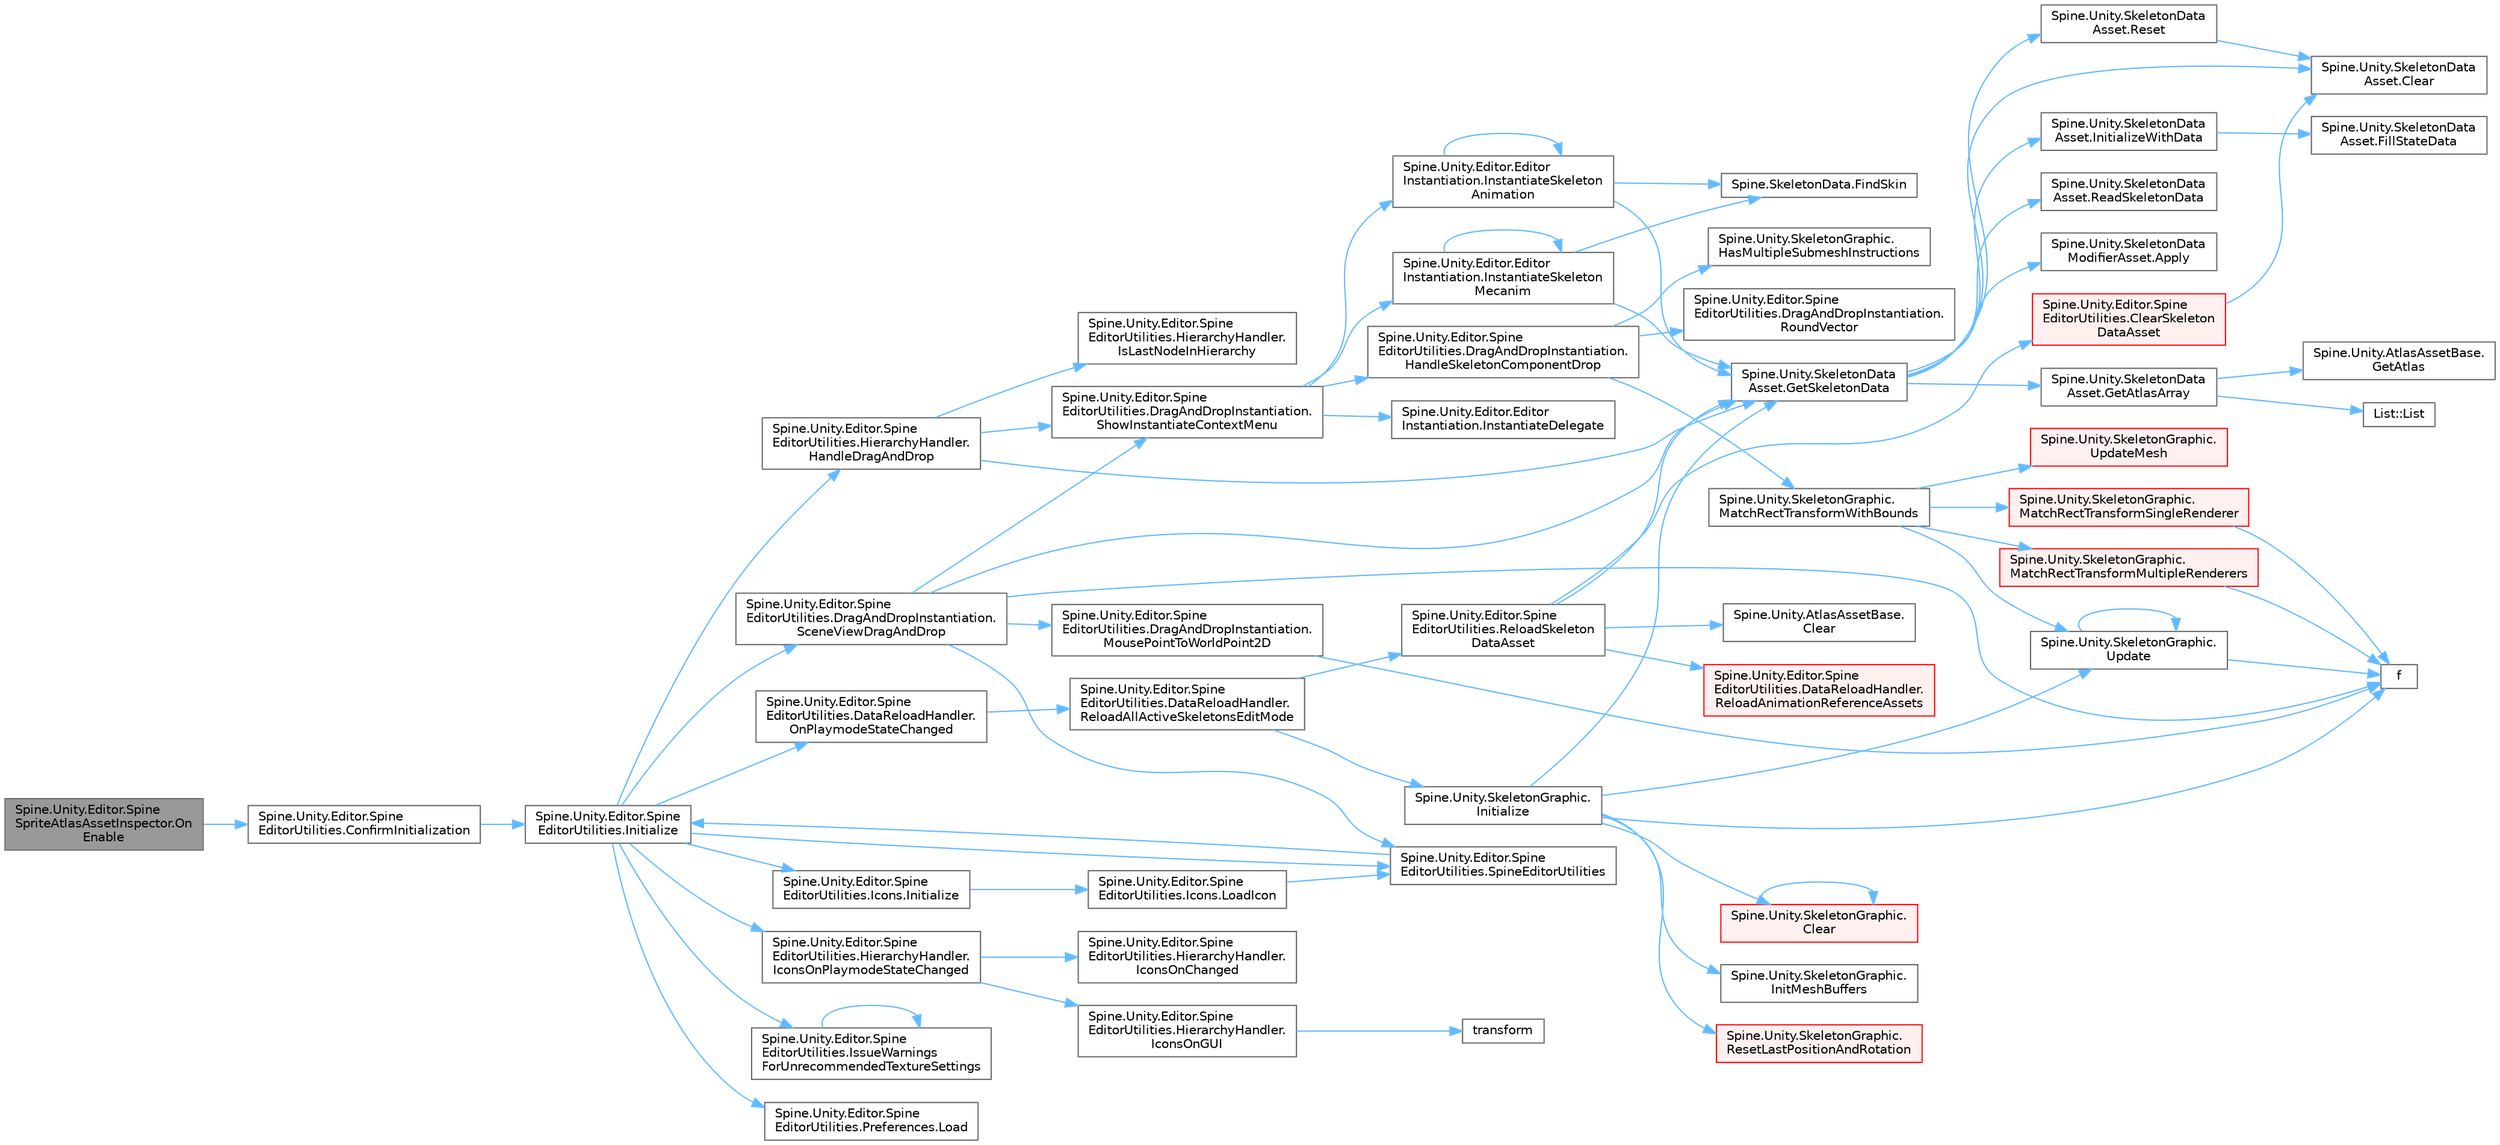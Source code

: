 digraph "Spine.Unity.Editor.SpineSpriteAtlasAssetInspector.OnEnable"
{
 // LATEX_PDF_SIZE
  bgcolor="transparent";
  edge [fontname=Helvetica,fontsize=10,labelfontname=Helvetica,labelfontsize=10];
  node [fontname=Helvetica,fontsize=10,shape=box,height=0.2,width=0.4];
  rankdir="LR";
  Node1 [id="Node000001",label="Spine.Unity.Editor.Spine\lSpriteAtlasAssetInspector.On\lEnable",height=0.2,width=0.4,color="gray40", fillcolor="grey60", style="filled", fontcolor="black",tooltip=" "];
  Node1 -> Node2 [id="edge1_Node000001_Node000002",color="steelblue1",style="solid",tooltip=" "];
  Node2 [id="Node000002",label="Spine.Unity.Editor.Spine\lEditorUtilities.ConfirmInitialization",height=0.2,width=0.4,color="grey40", fillcolor="white", style="filled",URL="$class_spine_1_1_unity_1_1_editor_1_1_spine_editor_utilities.html#a50138b04862241cbc785ba1e1b9b014f",tooltip=" "];
  Node2 -> Node3 [id="edge2_Node000002_Node000003",color="steelblue1",style="solid",tooltip=" "];
  Node3 [id="Node000003",label="Spine.Unity.Editor.Spine\lEditorUtilities.Initialize",height=0.2,width=0.4,color="grey40", fillcolor="white", style="filled",URL="$class_spine_1_1_unity_1_1_editor_1_1_spine_editor_utilities.html#abd76572f6dc50fd5b923f3360652e60c",tooltip=" "];
  Node3 -> Node4 [id="edge3_Node000003_Node000004",color="steelblue1",style="solid",tooltip=" "];
  Node4 [id="Node000004",label="Spine.Unity.Editor.Spine\lEditorUtilities.HierarchyHandler.\lHandleDragAndDrop",height=0.2,width=0.4,color="grey40", fillcolor="white", style="filled",URL="$class_spine_1_1_unity_1_1_editor_1_1_spine_editor_utilities_1_1_hierarchy_handler.html#a1a42f29b51e4dc47d487e5642ad6512d",tooltip=" "];
  Node4 -> Node5 [id="edge4_Node000004_Node000005",color="steelblue1",style="solid",tooltip=" "];
  Node5 [id="Node000005",label="Spine.Unity.SkeletonData\lAsset.GetSkeletonData",height=0.2,width=0.4,color="grey40", fillcolor="white", style="filled",URL="$class_spine_1_1_unity_1_1_skeleton_data_asset.html#a2b0df38bd74c1b464ed8543f72c7fd4e",tooltip="Loads, caches and returns the SkeletonData from the skeleton data file. Returns the cached SkeletonDa..."];
  Node5 -> Node6 [id="edge5_Node000005_Node000006",color="steelblue1",style="solid",tooltip=" "];
  Node6 [id="Node000006",label="Spine.Unity.SkeletonData\lModifierAsset.Apply",height=0.2,width=0.4,color="grey40", fillcolor="white", style="filled",URL="$class_spine_1_1_unity_1_1_skeleton_data_modifier_asset.html#a09f330e2137df124acf2ed48946312ba",tooltip=" "];
  Node5 -> Node7 [id="edge6_Node000005_Node000007",color="steelblue1",style="solid",tooltip=" "];
  Node7 [id="Node000007",label="Spine.Unity.SkeletonData\lAsset.Clear",height=0.2,width=0.4,color="grey40", fillcolor="white", style="filled",URL="$class_spine_1_1_unity_1_1_skeleton_data_asset.html#a0609f106c8b6f209cdcc696dc7ef5361",tooltip="Clears the loaded SkeletonData and AnimationStateData. Use this to force a reload for the next time G..."];
  Node5 -> Node8 [id="edge7_Node000005_Node000008",color="steelblue1",style="solid",tooltip=" "];
  Node8 [id="Node000008",label="Spine.Unity.SkeletonData\lAsset.GetAtlasArray",height=0.2,width=0.4,color="grey40", fillcolor="white", style="filled",URL="$class_spine_1_1_unity_1_1_skeleton_data_asset.html#a1dbef5f8199b8f1f1545a26a4161f023",tooltip=" "];
  Node8 -> Node9 [id="edge8_Node000008_Node000009",color="steelblue1",style="solid",tooltip=" "];
  Node9 [id="Node000009",label="Spine.Unity.AtlasAssetBase.\lGetAtlas",height=0.2,width=0.4,color="grey40", fillcolor="white", style="filled",URL="$class_spine_1_1_unity_1_1_atlas_asset_base.html#a640cc5ec1798bc8ea9304d49bf97a26e",tooltip=" "];
  Node8 -> Node10 [id="edge9_Node000008_Node000010",color="steelblue1",style="solid",tooltip=" "];
  Node10 [id="Node000010",label="List::List",height=0.2,width=0.4,color="grey40", fillcolor="white", style="filled",URL="$class_list.html#a5c5e27671b21b3815d4e25b953c69454",tooltip=" "];
  Node5 -> Node11 [id="edge10_Node000005_Node000011",color="steelblue1",style="solid",tooltip=" "];
  Node11 [id="Node000011",label="Spine.Unity.SkeletonData\lAsset.InitializeWithData",height=0.2,width=0.4,color="grey40", fillcolor="white", style="filled",URL="$class_spine_1_1_unity_1_1_skeleton_data_asset.html#af35124cb15739cec2f598b6755a14f16",tooltip=" "];
  Node11 -> Node12 [id="edge11_Node000011_Node000012",color="steelblue1",style="solid",tooltip=" "];
  Node12 [id="Node000012",label="Spine.Unity.SkeletonData\lAsset.FillStateData",height=0.2,width=0.4,color="grey40", fillcolor="white", style="filled",URL="$class_spine_1_1_unity_1_1_skeleton_data_asset.html#a411b92c93906b415251b1a1022dfe9cb",tooltip=" "];
  Node5 -> Node13 [id="edge12_Node000005_Node000013",color="steelblue1",style="solid",tooltip=" "];
  Node13 [id="Node000013",label="Spine.Unity.SkeletonData\lAsset.ReadSkeletonData",height=0.2,width=0.4,color="grey40", fillcolor="white", style="filled",URL="$class_spine_1_1_unity_1_1_skeleton_data_asset.html#aa0975d976e5a4469b4f37d6bed3a21cd",tooltip=" "];
  Node5 -> Node14 [id="edge13_Node000005_Node000014",color="steelblue1",style="solid",tooltip=" "];
  Node14 [id="Node000014",label="Spine.Unity.SkeletonData\lAsset.Reset",height=0.2,width=0.4,color="grey40", fillcolor="white", style="filled",URL="$class_spine_1_1_unity_1_1_skeleton_data_asset.html#a36c686acb39535dbb13d1a55692b0f04",tooltip=" "];
  Node14 -> Node7 [id="edge14_Node000014_Node000007",color="steelblue1",style="solid",tooltip=" "];
  Node4 -> Node15 [id="edge15_Node000004_Node000015",color="steelblue1",style="solid",tooltip=" "];
  Node15 [id="Node000015",label="Spine.Unity.Editor.Spine\lEditorUtilities.HierarchyHandler.\lIsLastNodeInHierarchy",height=0.2,width=0.4,color="grey40", fillcolor="white", style="filled",URL="$class_spine_1_1_unity_1_1_editor_1_1_spine_editor_utilities_1_1_hierarchy_handler.html#a7ffafa2e0b91c6b537d386418e770ad7",tooltip=" "];
  Node4 -> Node16 [id="edge16_Node000004_Node000016",color="steelblue1",style="solid",tooltip=" "];
  Node16 [id="Node000016",label="Spine.Unity.Editor.Spine\lEditorUtilities.DragAndDropInstantiation.\lShowInstantiateContextMenu",height=0.2,width=0.4,color="grey40", fillcolor="white", style="filled",URL="$class_spine_1_1_unity_1_1_editor_1_1_spine_editor_utilities_1_1_drag_and_drop_instantiation.html#a151f91e92e3f3eb034ee5059784da010",tooltip=" "];
  Node16 -> Node17 [id="edge17_Node000016_Node000017",color="steelblue1",style="solid",tooltip=" "];
  Node17 [id="Node000017",label="Spine.Unity.Editor.Spine\lEditorUtilities.DragAndDropInstantiation.\lHandleSkeletonComponentDrop",height=0.2,width=0.4,color="grey40", fillcolor="white", style="filled",URL="$class_spine_1_1_unity_1_1_editor_1_1_spine_editor_utilities_1_1_drag_and_drop_instantiation.html#a740927ee54a7d6b0cb41be4d0c89b9dd",tooltip=" "];
  Node17 -> Node18 [id="edge18_Node000017_Node000018",color="steelblue1",style="solid",tooltip=" "];
  Node18 [id="Node000018",label="Spine.Unity.SkeletonGraphic.\lHasMultipleSubmeshInstructions",height=0.2,width=0.4,color="grey40", fillcolor="white", style="filled",URL="$class_spine_1_1_unity_1_1_skeleton_graphic.html#a1330ca516a2a73248576b047ef30c2cd",tooltip=" "];
  Node17 -> Node19 [id="edge19_Node000017_Node000019",color="steelblue1",style="solid",tooltip=" "];
  Node19 [id="Node000019",label="Spine.Unity.SkeletonGraphic.\lMatchRectTransformWithBounds",height=0.2,width=0.4,color="grey40", fillcolor="white", style="filled",URL="$class_spine_1_1_unity_1_1_skeleton_graphic.html#a21244bb0bd7c0eee72165952058843f2",tooltip=" "];
  Node19 -> Node20 [id="edge20_Node000019_Node000020",color="steelblue1",style="solid",tooltip=" "];
  Node20 [id="Node000020",label="Spine.Unity.SkeletonGraphic.\lMatchRectTransformMultipleRenderers",height=0.2,width=0.4,color="red", fillcolor="#FFF0F0", style="filled",URL="$class_spine_1_1_unity_1_1_skeleton_graphic.html#ae006d71be660943c27496907bf99feca",tooltip=" "];
  Node20 -> Node21 [id="edge21_Node000020_Node000021",color="steelblue1",style="solid",tooltip=" "];
  Node21 [id="Node000021",label="f",height=0.2,width=0.4,color="grey40", fillcolor="white", style="filled",URL="$cxx11__tensor__map_8cpp.html#a7f507fea02198f6cb81c86640c7b1a4e",tooltip=" "];
  Node19 -> Node24 [id="edge22_Node000019_Node000024",color="steelblue1",style="solid",tooltip=" "];
  Node24 [id="Node000024",label="Spine.Unity.SkeletonGraphic.\lMatchRectTransformSingleRenderer",height=0.2,width=0.4,color="red", fillcolor="#FFF0F0", style="filled",URL="$class_spine_1_1_unity_1_1_skeleton_graphic.html#a68ddd15152b8c9c6bcb1ada993b53124",tooltip=" "];
  Node24 -> Node21 [id="edge23_Node000024_Node000021",color="steelblue1",style="solid",tooltip=" "];
  Node19 -> Node26 [id="edge24_Node000019_Node000026",color="steelblue1",style="solid",tooltip=" "];
  Node26 [id="Node000026",label="Spine.Unity.SkeletonGraphic.\lUpdate",height=0.2,width=0.4,color="grey40", fillcolor="white", style="filled",URL="$class_spine_1_1_unity_1_1_skeleton_graphic.html#aff60ca4f1769ec2ee4726770fd46f8fb",tooltip=" "];
  Node26 -> Node21 [id="edge25_Node000026_Node000021",color="steelblue1",style="solid",tooltip=" "];
  Node26 -> Node26 [id="edge26_Node000026_Node000026",color="steelblue1",style="solid",tooltip=" "];
  Node19 -> Node27 [id="edge27_Node000019_Node000027",color="steelblue1",style="solid",tooltip=" "];
  Node27 [id="Node000027",label="Spine.Unity.SkeletonGraphic.\lUpdateMesh",height=0.2,width=0.4,color="red", fillcolor="#FFF0F0", style="filled",URL="$class_spine_1_1_unity_1_1_skeleton_graphic.html#a1811fb0d59465b27a278b3aaf8058c36",tooltip=" "];
  Node17 -> Node50 [id="edge28_Node000017_Node000050",color="steelblue1",style="solid",tooltip=" "];
  Node50 [id="Node000050",label="Spine.Unity.Editor.Spine\lEditorUtilities.DragAndDropInstantiation.\lRoundVector",height=0.2,width=0.4,color="grey40", fillcolor="white", style="filled",URL="$class_spine_1_1_unity_1_1_editor_1_1_spine_editor_utilities_1_1_drag_and_drop_instantiation.html#a4da7c06949d7cf0288e5d6e6715487a0",tooltip="Rounds off vector components to a number of decimal digits."];
  Node16 -> Node51 [id="edge29_Node000016_Node000051",color="steelblue1",style="solid",tooltip=" "];
  Node51 [id="Node000051",label="Spine.Unity.Editor.Editor\lInstantiation.InstantiateDelegate",height=0.2,width=0.4,color="grey40", fillcolor="white", style="filled",URL="$class_spine_1_1_unity_1_1_editor_1_1_editor_instantiation.html#a4c259361f2a77b1e5f978ffc197c929a",tooltip=" "];
  Node16 -> Node52 [id="edge30_Node000016_Node000052",color="steelblue1",style="solid",tooltip=" "];
  Node52 [id="Node000052",label="Spine.Unity.Editor.Editor\lInstantiation.InstantiateSkeleton\lAnimation",height=0.2,width=0.4,color="grey40", fillcolor="white", style="filled",URL="$class_spine_1_1_unity_1_1_editor_1_1_editor_instantiation.html#a3d8de5c859ad64922c4e2ed4b9d201e8",tooltip=" "];
  Node52 -> Node53 [id="edge31_Node000052_Node000053",color="steelblue1",style="solid",tooltip=" "];
  Node53 [id="Node000053",label="Spine.SkeletonData.FindSkin",height=0.2,width=0.4,color="grey40", fillcolor="white", style="filled",URL="$class_spine_1_1_skeleton_data.html#a6f87af52a59ff01da994c5ae68397369",tooltip="May be null."];
  Node52 -> Node5 [id="edge32_Node000052_Node000005",color="steelblue1",style="solid",tooltip=" "];
  Node52 -> Node52 [id="edge33_Node000052_Node000052",color="steelblue1",style="solid",tooltip=" "];
  Node16 -> Node54 [id="edge34_Node000016_Node000054",color="steelblue1",style="solid",tooltip=" "];
  Node54 [id="Node000054",label="Spine.Unity.Editor.Editor\lInstantiation.InstantiateSkeleton\lMecanim",height=0.2,width=0.4,color="grey40", fillcolor="white", style="filled",URL="$class_spine_1_1_unity_1_1_editor_1_1_editor_instantiation.html#aecd9520779a3f28e30db6ea28d38ae82",tooltip=" "];
  Node54 -> Node53 [id="edge35_Node000054_Node000053",color="steelblue1",style="solid",tooltip=" "];
  Node54 -> Node5 [id="edge36_Node000054_Node000005",color="steelblue1",style="solid",tooltip=" "];
  Node54 -> Node54 [id="edge37_Node000054_Node000054",color="steelblue1",style="solid",tooltip=" "];
  Node3 -> Node55 [id="edge38_Node000003_Node000055",color="steelblue1",style="solid",tooltip=" "];
  Node55 [id="Node000055",label="Spine.Unity.Editor.Spine\lEditorUtilities.HierarchyHandler.\lIconsOnPlaymodeStateChanged",height=0.2,width=0.4,color="grey40", fillcolor="white", style="filled",URL="$class_spine_1_1_unity_1_1_editor_1_1_spine_editor_utilities_1_1_hierarchy_handler.html#a5679e0dfd4a5917ec1b1630f9afe14e5",tooltip=" "];
  Node55 -> Node56 [id="edge39_Node000055_Node000056",color="steelblue1",style="solid",tooltip=" "];
  Node56 [id="Node000056",label="Spine.Unity.Editor.Spine\lEditorUtilities.HierarchyHandler.\lIconsOnChanged",height=0.2,width=0.4,color="grey40", fillcolor="white", style="filled",URL="$class_spine_1_1_unity_1_1_editor_1_1_spine_editor_utilities_1_1_hierarchy_handler.html#ad599c035fe536f69b1c7c7997623f5db",tooltip=" "];
  Node55 -> Node57 [id="edge40_Node000055_Node000057",color="steelblue1",style="solid",tooltip=" "];
  Node57 [id="Node000057",label="Spine.Unity.Editor.Spine\lEditorUtilities.HierarchyHandler.\lIconsOnGUI",height=0.2,width=0.4,color="grey40", fillcolor="white", style="filled",URL="$class_spine_1_1_unity_1_1_editor_1_1_spine_editor_utilities_1_1_hierarchy_handler.html#a8c74a4e7df94d62cdaaa884cbe21f974",tooltip=" "];
  Node57 -> Node31 [id="edge41_Node000057_Node000031",color="steelblue1",style="solid",tooltip=" "];
  Node31 [id="Node000031",label="transform",height=0.2,width=0.4,color="grey40", fillcolor="white", style="filled",URL="$geometry_8cpp.html#ad05130a1d9f2e9708c1125b4cc2fe7cb",tooltip=" "];
  Node3 -> Node58 [id="edge42_Node000003_Node000058",color="steelblue1",style="solid",tooltip=" "];
  Node58 [id="Node000058",label="Spine.Unity.Editor.Spine\lEditorUtilities.Icons.Initialize",height=0.2,width=0.4,color="grey40", fillcolor="white", style="filled",URL="$class_spine_1_1_unity_1_1_editor_1_1_spine_editor_utilities_1_1_icons.html#a827ac18599cfad6d3d62ad362f53b886",tooltip=" "];
  Node58 -> Node59 [id="edge43_Node000058_Node000059",color="steelblue1",style="solid",tooltip=" "];
  Node59 [id="Node000059",label="Spine.Unity.Editor.Spine\lEditorUtilities.Icons.LoadIcon",height=0.2,width=0.4,color="grey40", fillcolor="white", style="filled",URL="$class_spine_1_1_unity_1_1_editor_1_1_spine_editor_utilities_1_1_icons.html#a0f84a49ed82e4c0a56eff579b02d936a",tooltip=" "];
  Node59 -> Node60 [id="edge44_Node000059_Node000060",color="steelblue1",style="solid",tooltip=" "];
  Node60 [id="Node000060",label="Spine.Unity.Editor.Spine\lEditorUtilities.SpineEditorUtilities",height=0.2,width=0.4,color="grey40", fillcolor="white", style="filled",URL="$class_spine_1_1_unity_1_1_editor_1_1_spine_editor_utilities.html#ac7d2768f43a591003555a90010ee7e4d",tooltip=" "];
  Node60 -> Node3 [id="edge45_Node000060_Node000003",color="steelblue1",style="solid",tooltip=" "];
  Node3 -> Node61 [id="edge46_Node000003_Node000061",color="steelblue1",style="solid",tooltip=" "];
  Node61 [id="Node000061",label="Spine.Unity.Editor.Spine\lEditorUtilities.IssueWarnings\lForUnrecommendedTextureSettings",height=0.2,width=0.4,color="grey40", fillcolor="white", style="filled",URL="$class_spine_1_1_unity_1_1_editor_1_1_spine_editor_utilities.html#ad8f08832ceb97be6334ab8701681a1f3",tooltip=" "];
  Node61 -> Node61 [id="edge47_Node000061_Node000061",color="steelblue1",style="solid",tooltip=" "];
  Node3 -> Node62 [id="edge48_Node000003_Node000062",color="steelblue1",style="solid",tooltip=" "];
  Node62 [id="Node000062",label="Spine.Unity.Editor.Spine\lEditorUtilities.Preferences.Load",height=0.2,width=0.4,color="grey40", fillcolor="white", style="filled",URL="$class_spine_1_1_unity_1_1_editor_1_1_spine_editor_utilities_1_1_preferences.html#ad0c965afa143d68e2f4f46de7af3729c",tooltip=" "];
  Node3 -> Node63 [id="edge49_Node000003_Node000063",color="steelblue1",style="solid",tooltip=" "];
  Node63 [id="Node000063",label="Spine.Unity.Editor.Spine\lEditorUtilities.DataReloadHandler.\lOnPlaymodeStateChanged",height=0.2,width=0.4,color="grey40", fillcolor="white", style="filled",URL="$class_spine_1_1_unity_1_1_editor_1_1_spine_editor_utilities_1_1_data_reload_handler.html#a639a3277596e265eaa26fa866412255f",tooltip=" "];
  Node63 -> Node64 [id="edge50_Node000063_Node000064",color="steelblue1",style="solid",tooltip=" "];
  Node64 [id="Node000064",label="Spine.Unity.Editor.Spine\lEditorUtilities.DataReloadHandler.\lReloadAllActiveSkeletonsEditMode",height=0.2,width=0.4,color="grey40", fillcolor="white", style="filled",URL="$class_spine_1_1_unity_1_1_editor_1_1_spine_editor_utilities_1_1_data_reload_handler.html#add5a2323055052674772b94e7ad0c7f5",tooltip=" "];
  Node64 -> Node65 [id="edge51_Node000064_Node000065",color="steelblue1",style="solid",tooltip=" "];
  Node65 [id="Node000065",label="Spine.Unity.SkeletonGraphic.\lInitialize",height=0.2,width=0.4,color="grey40", fillcolor="white", style="filled",URL="$class_spine_1_1_unity_1_1_skeleton_graphic.html#a7e3fa647feb1c7753bf9a62fadfb58b5",tooltip=" "];
  Node65 -> Node66 [id="edge52_Node000065_Node000066",color="steelblue1",style="solid",tooltip=" "];
  Node66 [id="Node000066",label="Spine.Unity.SkeletonGraphic.\lClear",height=0.2,width=0.4,color="red", fillcolor="#FFF0F0", style="filled",URL="$class_spine_1_1_unity_1_1_skeleton_graphic.html#ad1999860227d8214faa75028821fd249",tooltip=" "];
  Node66 -> Node66 [id="edge53_Node000066_Node000066",color="steelblue1",style="solid",tooltip=" "];
  Node65 -> Node21 [id="edge54_Node000065_Node000021",color="steelblue1",style="solid",tooltip=" "];
  Node65 -> Node5 [id="edge55_Node000065_Node000005",color="steelblue1",style="solid",tooltip=" "];
  Node65 -> Node69 [id="edge56_Node000065_Node000069",color="steelblue1",style="solid",tooltip=" "];
  Node69 [id="Node000069",label="Spine.Unity.SkeletonGraphic.\lInitMeshBuffers",height=0.2,width=0.4,color="grey40", fillcolor="white", style="filled",URL="$class_spine_1_1_unity_1_1_skeleton_graphic.html#a61cfe79cb80c921e37ad9eb10dfa344d",tooltip=" "];
  Node65 -> Node70 [id="edge57_Node000065_Node000070",color="steelblue1",style="solid",tooltip=" "];
  Node70 [id="Node000070",label="Spine.Unity.SkeletonGraphic.\lResetLastPositionAndRotation",height=0.2,width=0.4,color="red", fillcolor="#FFF0F0", style="filled",URL="$class_spine_1_1_unity_1_1_skeleton_graphic.html#a646f781b8967396f700087e9f62c6b61",tooltip=" "];
  Node65 -> Node26 [id="edge58_Node000065_Node000026",color="steelblue1",style="solid",tooltip=" "];
  Node64 -> Node73 [id="edge59_Node000064_Node000073",color="steelblue1",style="solid",tooltip=" "];
  Node73 [id="Node000073",label="Spine.Unity.Editor.Spine\lEditorUtilities.ReloadSkeleton\lDataAsset",height=0.2,width=0.4,color="grey40", fillcolor="white", style="filled",URL="$class_spine_1_1_unity_1_1_editor_1_1_spine_editor_utilities.html#a8bf2e890ce73f7347cbc9d129c7a40cf",tooltip=" "];
  Node73 -> Node74 [id="edge60_Node000073_Node000074",color="steelblue1",style="solid",tooltip=" "];
  Node74 [id="Node000074",label="Spine.Unity.AtlasAssetBase.\lClear",height=0.2,width=0.4,color="grey40", fillcolor="white", style="filled",URL="$class_spine_1_1_unity_1_1_atlas_asset_base.html#ace7e076fe53120c275480b4c1f6b7cf4",tooltip=" "];
  Node73 -> Node75 [id="edge61_Node000073_Node000075",color="steelblue1",style="solid",tooltip=" "];
  Node75 [id="Node000075",label="Spine.Unity.Editor.Spine\lEditorUtilities.ClearSkeleton\lDataAsset",height=0.2,width=0.4,color="red", fillcolor="#FFF0F0", style="filled",URL="$class_spine_1_1_unity_1_1_editor_1_1_spine_editor_utilities.html#aae92ccf04c1d0144da4b35d9cecb6e32",tooltip=" "];
  Node75 -> Node7 [id="edge62_Node000075_Node000007",color="steelblue1",style="solid",tooltip=" "];
  Node73 -> Node5 [id="edge63_Node000073_Node000005",color="steelblue1",style="solid",tooltip=" "];
  Node73 -> Node79 [id="edge64_Node000073_Node000079",color="steelblue1",style="solid",tooltip=" "];
  Node79 [id="Node000079",label="Spine.Unity.Editor.Spine\lEditorUtilities.DataReloadHandler.\lReloadAnimationReferenceAssets",height=0.2,width=0.4,color="red", fillcolor="#FFF0F0", style="filled",URL="$class_spine_1_1_unity_1_1_editor_1_1_spine_editor_utilities_1_1_data_reload_handler.html#a239f9dec03306653aa9132aae1703cec",tooltip=" "];
  Node3 -> Node80 [id="edge65_Node000003_Node000080",color="steelblue1",style="solid",tooltip=" "];
  Node80 [id="Node000080",label="Spine.Unity.Editor.Spine\lEditorUtilities.DragAndDropInstantiation.\lSceneViewDragAndDrop",height=0.2,width=0.4,color="grey40", fillcolor="white", style="filled",URL="$class_spine_1_1_unity_1_1_editor_1_1_spine_editor_utilities_1_1_drag_and_drop_instantiation.html#a591838a4b7c9684147f834ef62f02b87",tooltip=" "];
  Node80 -> Node21 [id="edge66_Node000080_Node000021",color="steelblue1",style="solid",tooltip=" "];
  Node80 -> Node5 [id="edge67_Node000080_Node000005",color="steelblue1",style="solid",tooltip=" "];
  Node80 -> Node81 [id="edge68_Node000080_Node000081",color="steelblue1",style="solid",tooltip=" "];
  Node81 [id="Node000081",label="Spine.Unity.Editor.Spine\lEditorUtilities.DragAndDropInstantiation.\lMousePointToWorldPoint2D",height=0.2,width=0.4,color="grey40", fillcolor="white", style="filled",URL="$class_spine_1_1_unity_1_1_editor_1_1_spine_editor_utilities_1_1_drag_and_drop_instantiation.html#ac78dfc2ddc8e04d20f1ca408ae179c42",tooltip="Converts a mouse point to a world point on a plane."];
  Node81 -> Node21 [id="edge69_Node000081_Node000021",color="steelblue1",style="solid",tooltip=" "];
  Node80 -> Node16 [id="edge70_Node000080_Node000016",color="steelblue1",style="solid",tooltip=" "];
  Node80 -> Node60 [id="edge71_Node000080_Node000060",color="steelblue1",style="solid",tooltip=" "];
  Node3 -> Node60 [id="edge72_Node000003_Node000060",color="steelblue1",style="solid",tooltip=" "];
}
